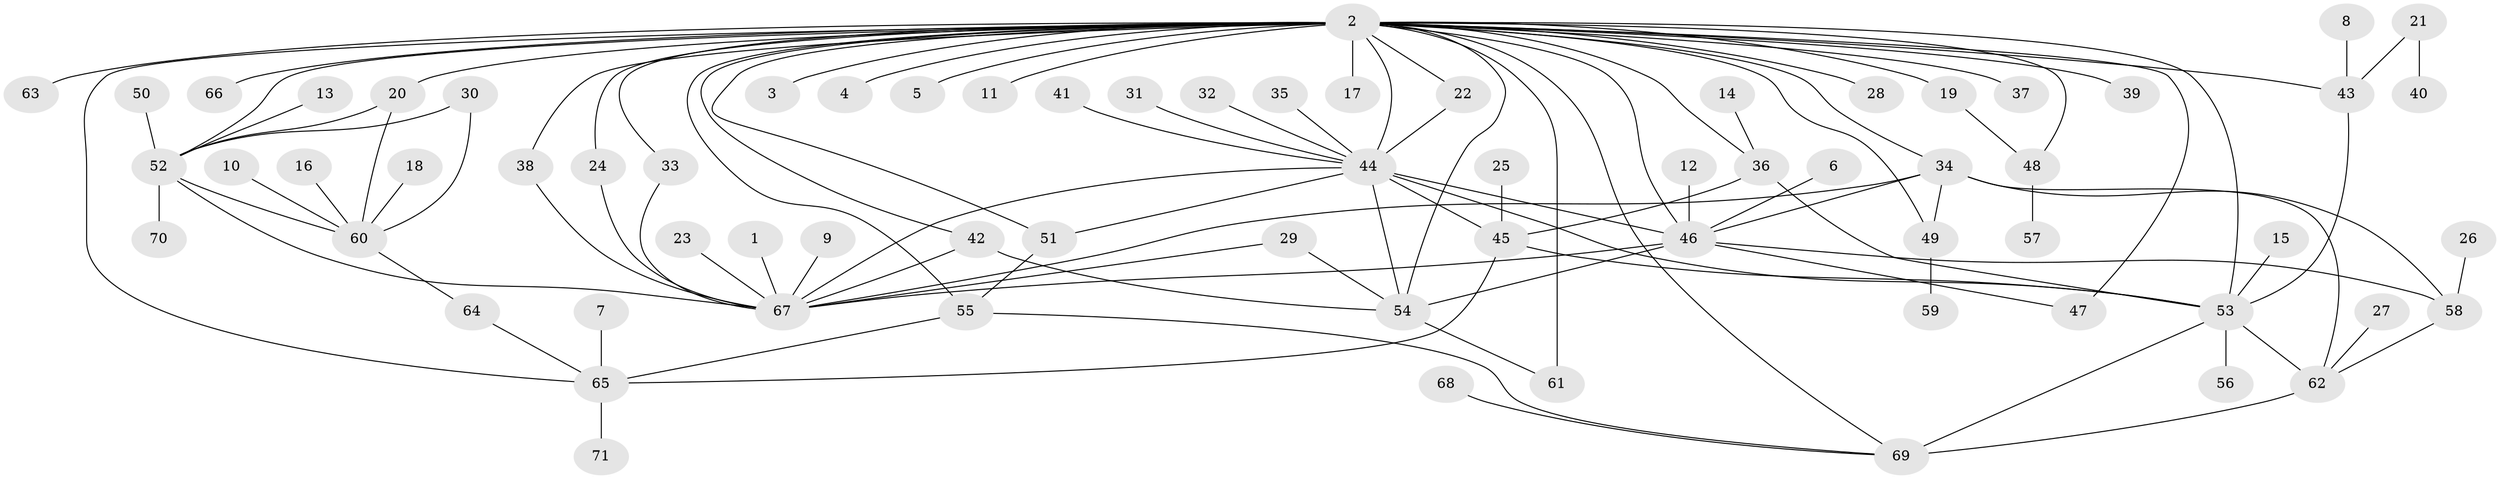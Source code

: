 // original degree distribution, {18: 0.0070921985815602835, 14: 0.014184397163120567, 11: 0.0070921985815602835, 2: 0.23404255319148937, 4: 0.04964539007092199, 12: 0.014184397163120567, 6: 0.02127659574468085, 10: 0.0070921985815602835, 8: 0.014184397163120567, 3: 0.15602836879432624, 5: 0.014184397163120567, 9: 0.0070921985815602835, 1: 0.44680851063829785, 7: 0.0070921985815602835}
// Generated by graph-tools (version 1.1) at 2025/26/03/09/25 03:26:03]
// undirected, 71 vertices, 107 edges
graph export_dot {
graph [start="1"]
  node [color=gray90,style=filled];
  1;
  2;
  3;
  4;
  5;
  6;
  7;
  8;
  9;
  10;
  11;
  12;
  13;
  14;
  15;
  16;
  17;
  18;
  19;
  20;
  21;
  22;
  23;
  24;
  25;
  26;
  27;
  28;
  29;
  30;
  31;
  32;
  33;
  34;
  35;
  36;
  37;
  38;
  39;
  40;
  41;
  42;
  43;
  44;
  45;
  46;
  47;
  48;
  49;
  50;
  51;
  52;
  53;
  54;
  55;
  56;
  57;
  58;
  59;
  60;
  61;
  62;
  63;
  64;
  65;
  66;
  67;
  68;
  69;
  70;
  71;
  1 -- 67 [weight=1.0];
  2 -- 3 [weight=1.0];
  2 -- 4 [weight=1.0];
  2 -- 5 [weight=1.0];
  2 -- 11 [weight=1.0];
  2 -- 17 [weight=1.0];
  2 -- 19 [weight=1.0];
  2 -- 20 [weight=1.0];
  2 -- 22 [weight=1.0];
  2 -- 24 [weight=1.0];
  2 -- 28 [weight=1.0];
  2 -- 33 [weight=1.0];
  2 -- 34 [weight=1.0];
  2 -- 36 [weight=1.0];
  2 -- 37 [weight=1.0];
  2 -- 38 [weight=1.0];
  2 -- 39 [weight=1.0];
  2 -- 42 [weight=1.0];
  2 -- 43 [weight=1.0];
  2 -- 44 [weight=1.0];
  2 -- 46 [weight=1.0];
  2 -- 47 [weight=1.0];
  2 -- 48 [weight=1.0];
  2 -- 49 [weight=1.0];
  2 -- 51 [weight=1.0];
  2 -- 52 [weight=4.0];
  2 -- 53 [weight=2.0];
  2 -- 54 [weight=1.0];
  2 -- 55 [weight=1.0];
  2 -- 61 [weight=1.0];
  2 -- 63 [weight=1.0];
  2 -- 65 [weight=1.0];
  2 -- 66 [weight=1.0];
  2 -- 69 [weight=1.0];
  6 -- 46 [weight=1.0];
  7 -- 65 [weight=1.0];
  8 -- 43 [weight=1.0];
  9 -- 67 [weight=1.0];
  10 -- 60 [weight=1.0];
  12 -- 46 [weight=1.0];
  13 -- 52 [weight=1.0];
  14 -- 36 [weight=1.0];
  15 -- 53 [weight=1.0];
  16 -- 60 [weight=1.0];
  18 -- 60 [weight=1.0];
  19 -- 48 [weight=1.0];
  20 -- 52 [weight=1.0];
  20 -- 60 [weight=1.0];
  21 -- 40 [weight=1.0];
  21 -- 43 [weight=1.0];
  22 -- 44 [weight=1.0];
  23 -- 67 [weight=1.0];
  24 -- 67 [weight=1.0];
  25 -- 45 [weight=1.0];
  26 -- 58 [weight=1.0];
  27 -- 62 [weight=1.0];
  29 -- 54 [weight=1.0];
  29 -- 67 [weight=1.0];
  30 -- 52 [weight=1.0];
  30 -- 60 [weight=1.0];
  31 -- 44 [weight=1.0];
  32 -- 44 [weight=1.0];
  33 -- 67 [weight=1.0];
  34 -- 46 [weight=1.0];
  34 -- 49 [weight=1.0];
  34 -- 58 [weight=1.0];
  34 -- 62 [weight=1.0];
  34 -- 67 [weight=1.0];
  35 -- 44 [weight=1.0];
  36 -- 45 [weight=1.0];
  36 -- 53 [weight=1.0];
  38 -- 67 [weight=1.0];
  41 -- 44 [weight=1.0];
  42 -- 54 [weight=1.0];
  42 -- 67 [weight=1.0];
  43 -- 53 [weight=1.0];
  44 -- 45 [weight=1.0];
  44 -- 46 [weight=1.0];
  44 -- 51 [weight=1.0];
  44 -- 53 [weight=1.0];
  44 -- 54 [weight=1.0];
  44 -- 67 [weight=1.0];
  45 -- 53 [weight=1.0];
  45 -- 65 [weight=1.0];
  46 -- 47 [weight=1.0];
  46 -- 54 [weight=1.0];
  46 -- 58 [weight=1.0];
  46 -- 67 [weight=1.0];
  48 -- 57 [weight=1.0];
  49 -- 59 [weight=1.0];
  50 -- 52 [weight=1.0];
  51 -- 55 [weight=1.0];
  52 -- 60 [weight=1.0];
  52 -- 67 [weight=1.0];
  52 -- 70 [weight=1.0];
  53 -- 56 [weight=1.0];
  53 -- 62 [weight=1.0];
  53 -- 69 [weight=1.0];
  54 -- 61 [weight=1.0];
  55 -- 65 [weight=1.0];
  55 -- 69 [weight=1.0];
  58 -- 62 [weight=1.0];
  60 -- 64 [weight=1.0];
  62 -- 69 [weight=2.0];
  64 -- 65 [weight=1.0];
  65 -- 71 [weight=1.0];
  68 -- 69 [weight=1.0];
}
